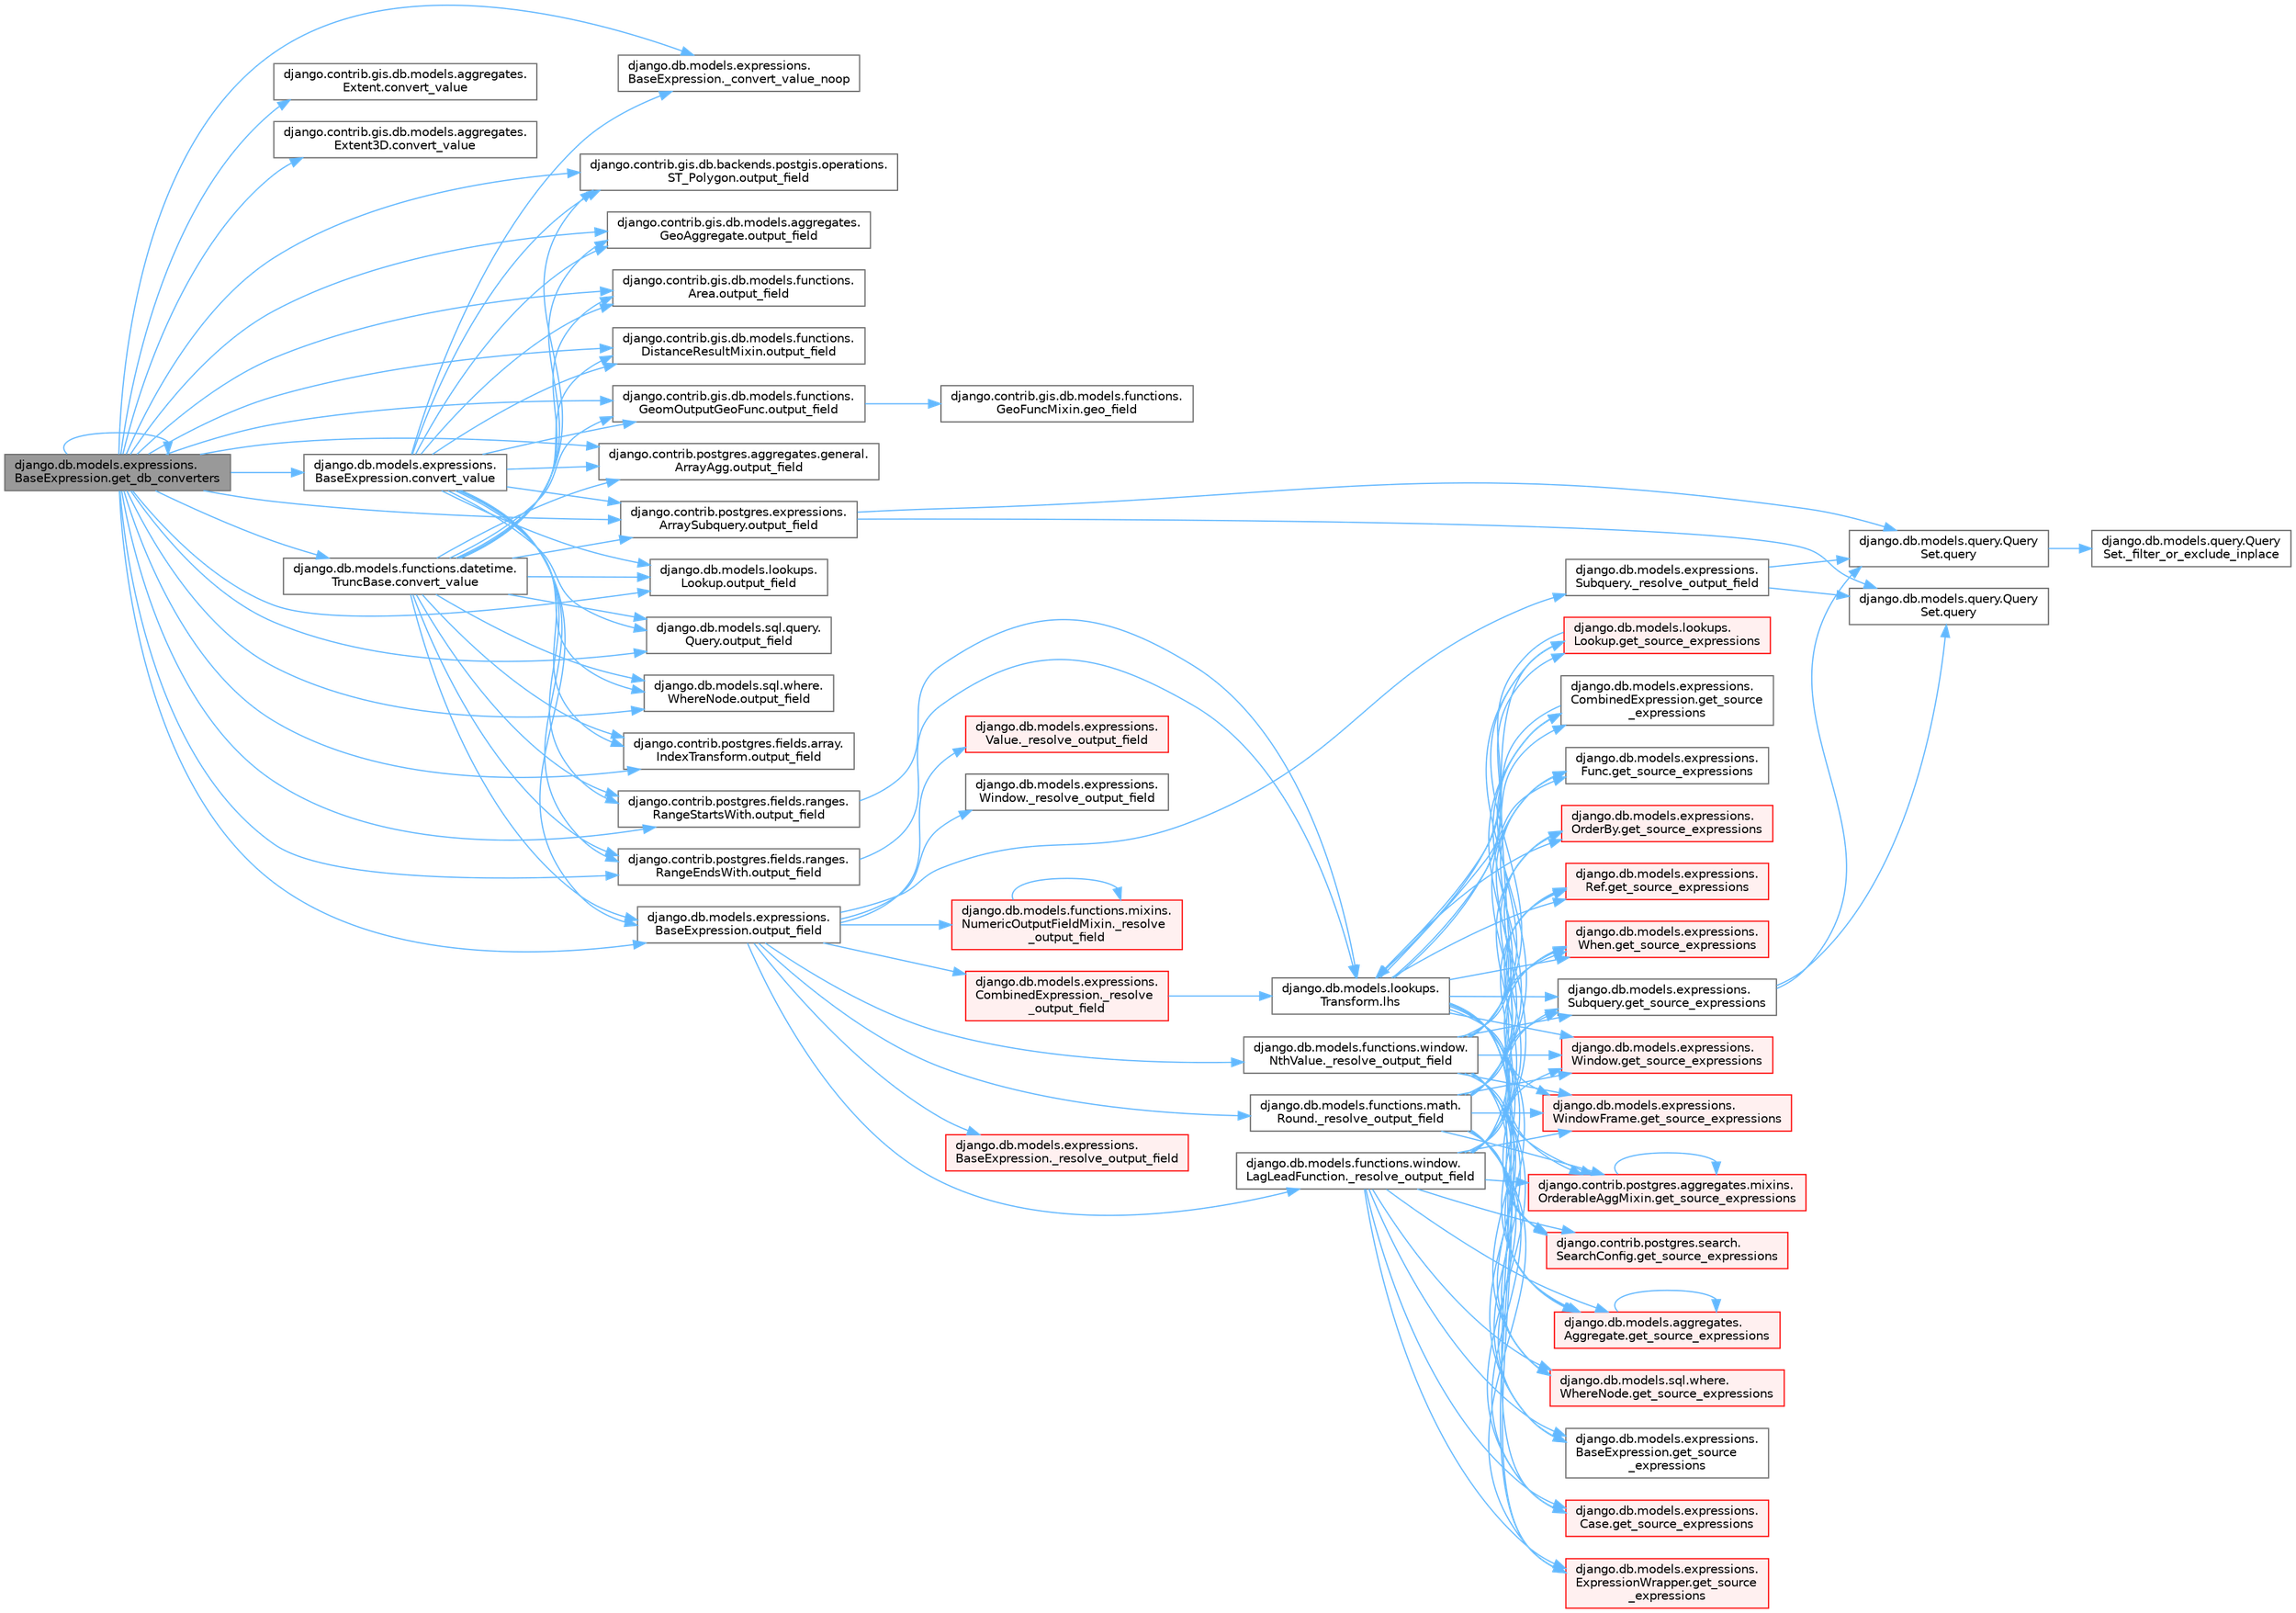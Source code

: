 digraph "django.db.models.expressions.BaseExpression.get_db_converters"
{
 // LATEX_PDF_SIZE
  bgcolor="transparent";
  edge [fontname=Helvetica,fontsize=10,labelfontname=Helvetica,labelfontsize=10];
  node [fontname=Helvetica,fontsize=10,shape=box,height=0.2,width=0.4];
  rankdir="LR";
  Node1 [id="Node000001",label="django.db.models.expressions.\lBaseExpression.get_db_converters",height=0.2,width=0.4,color="gray40", fillcolor="grey60", style="filled", fontcolor="black",tooltip=" "];
  Node1 -> Node2 [id="edge1_Node000001_Node000002",color="steelblue1",style="solid",tooltip=" "];
  Node2 [id="Node000002",label="django.db.models.expressions.\lBaseExpression._convert_value_noop",height=0.2,width=0.4,color="grey40", fillcolor="white", style="filled",URL="$classdjango_1_1db_1_1models_1_1expressions_1_1_base_expression.html#ab5ceb6e73f3fb7c1af5eff8178e89497",tooltip=" "];
  Node1 -> Node3 [id="edge2_Node000001_Node000003",color="steelblue1",style="solid",tooltip=" "];
  Node3 [id="Node000003",label="django.contrib.gis.db.models.aggregates.\lExtent.convert_value",height=0.2,width=0.4,color="grey40", fillcolor="white", style="filled",URL="$classdjango_1_1contrib_1_1gis_1_1db_1_1models_1_1aggregates_1_1_extent.html#a0e98a85431d68f39bbe29e9fc02e1348",tooltip=" "];
  Node1 -> Node4 [id="edge3_Node000001_Node000004",color="steelblue1",style="solid",tooltip=" "];
  Node4 [id="Node000004",label="django.contrib.gis.db.models.aggregates.\lExtent3D.convert_value",height=0.2,width=0.4,color="grey40", fillcolor="white", style="filled",URL="$classdjango_1_1contrib_1_1gis_1_1db_1_1models_1_1aggregates_1_1_extent3_d.html#a6f8d527a906f89f7a002952ec09fbf1d",tooltip=" "];
  Node1 -> Node5 [id="edge4_Node000001_Node000005",color="steelblue1",style="solid",tooltip=" "];
  Node5 [id="Node000005",label="django.db.models.expressions.\lBaseExpression.convert_value",height=0.2,width=0.4,color="grey40", fillcolor="white", style="filled",URL="$classdjango_1_1db_1_1models_1_1expressions_1_1_base_expression.html#af112651d4a6b22c6d82e1c1b03e917ae",tooltip=" "];
  Node5 -> Node2 [id="edge5_Node000005_Node000002",color="steelblue1",style="solid",tooltip=" "];
  Node5 -> Node6 [id="edge6_Node000005_Node000006",color="steelblue1",style="solid",tooltip=" "];
  Node6 [id="Node000006",label="django.contrib.gis.db.backends.postgis.operations.\lST_Polygon.output_field",height=0.2,width=0.4,color="grey40", fillcolor="white", style="filled",URL="$classdjango_1_1contrib_1_1gis_1_1db_1_1backends_1_1postgis_1_1operations_1_1_s_t___polygon.html#a4427b1b0cb4e6df4fde6c045c562118a",tooltip=" "];
  Node5 -> Node7 [id="edge7_Node000005_Node000007",color="steelblue1",style="solid",tooltip=" "];
  Node7 [id="Node000007",label="django.contrib.gis.db.models.aggregates.\lGeoAggregate.output_field",height=0.2,width=0.4,color="grey40", fillcolor="white", style="filled",URL="$classdjango_1_1contrib_1_1gis_1_1db_1_1models_1_1aggregates_1_1_geo_aggregate.html#a1f680d71d32335c5854387fa09555108",tooltip=" "];
  Node5 -> Node8 [id="edge8_Node000005_Node000008",color="steelblue1",style="solid",tooltip=" "];
  Node8 [id="Node000008",label="django.contrib.gis.db.models.functions.\lArea.output_field",height=0.2,width=0.4,color="grey40", fillcolor="white", style="filled",URL="$classdjango_1_1contrib_1_1gis_1_1db_1_1models_1_1functions_1_1_area.html#a017724b08cd640b0e7e834e003cc103d",tooltip=" "];
  Node5 -> Node9 [id="edge9_Node000005_Node000009",color="steelblue1",style="solid",tooltip=" "];
  Node9 [id="Node000009",label="django.contrib.gis.db.models.functions.\lDistanceResultMixin.output_field",height=0.2,width=0.4,color="grey40", fillcolor="white", style="filled",URL="$classdjango_1_1contrib_1_1gis_1_1db_1_1models_1_1functions_1_1_distance_result_mixin.html#af219b5c12f89e181ada240244818e239",tooltip=" "];
  Node5 -> Node10 [id="edge10_Node000005_Node000010",color="steelblue1",style="solid",tooltip=" "];
  Node10 [id="Node000010",label="django.contrib.gis.db.models.functions.\lGeomOutputGeoFunc.output_field",height=0.2,width=0.4,color="grey40", fillcolor="white", style="filled",URL="$classdjango_1_1contrib_1_1gis_1_1db_1_1models_1_1functions_1_1_geom_output_geo_func.html#a55415993f9af0a2cbde3681557342482",tooltip=" "];
  Node10 -> Node11 [id="edge11_Node000010_Node000011",color="steelblue1",style="solid",tooltip=" "];
  Node11 [id="Node000011",label="django.contrib.gis.db.models.functions.\lGeoFuncMixin.geo_field",height=0.2,width=0.4,color="grey40", fillcolor="white", style="filled",URL="$classdjango_1_1contrib_1_1gis_1_1db_1_1models_1_1functions_1_1_geo_func_mixin.html#aae4bfeb201602d13218e58d1778b4c1b",tooltip=" "];
  Node5 -> Node12 [id="edge12_Node000005_Node000012",color="steelblue1",style="solid",tooltip=" "];
  Node12 [id="Node000012",label="django.contrib.postgres.aggregates.general.\lArrayAgg.output_field",height=0.2,width=0.4,color="grey40", fillcolor="white", style="filled",URL="$classdjango_1_1contrib_1_1postgres_1_1aggregates_1_1general_1_1_array_agg.html#a845ed6cbbb6d6fe470d9478934ade450",tooltip=" "];
  Node5 -> Node13 [id="edge13_Node000005_Node000013",color="steelblue1",style="solid",tooltip=" "];
  Node13 [id="Node000013",label="django.contrib.postgres.expressions.\lArraySubquery.output_field",height=0.2,width=0.4,color="grey40", fillcolor="white", style="filled",URL="$classdjango_1_1contrib_1_1postgres_1_1expressions_1_1_array_subquery.html#adfc4d450008ff7b23517e73cbd1ad172",tooltip=" "];
  Node13 -> Node14 [id="edge14_Node000013_Node000014",color="steelblue1",style="solid",tooltip=" "];
  Node14 [id="Node000014",label="django.db.models.query.Query\lSet.query",height=0.2,width=0.4,color="grey40", fillcolor="white", style="filled",URL="$classdjango_1_1db_1_1models_1_1query_1_1_query_set.html#a8028ed81b109acb162489dbd16604c83",tooltip=" "];
  Node14 -> Node15 [id="edge15_Node000014_Node000015",color="steelblue1",style="solid",tooltip=" "];
  Node15 [id="Node000015",label="django.db.models.query.Query\lSet._filter_or_exclude_inplace",height=0.2,width=0.4,color="grey40", fillcolor="white", style="filled",URL="$classdjango_1_1db_1_1models_1_1query_1_1_query_set.html#aabeb9102e4ff687eea5dc3a6d54a8a29",tooltip=" "];
  Node13 -> Node16 [id="edge16_Node000013_Node000016",color="steelblue1",style="solid",tooltip=" "];
  Node16 [id="Node000016",label="django.db.models.query.Query\lSet.query",height=0.2,width=0.4,color="grey40", fillcolor="white", style="filled",URL="$classdjango_1_1db_1_1models_1_1query_1_1_query_set.html#a0b0307a9b3f65303afb2c5783372d2c2",tooltip=" "];
  Node5 -> Node17 [id="edge17_Node000005_Node000017",color="steelblue1",style="solid",tooltip=" "];
  Node17 [id="Node000017",label="django.contrib.postgres.fields.array.\lIndexTransform.output_field",height=0.2,width=0.4,color="grey40", fillcolor="white", style="filled",URL="$classdjango_1_1contrib_1_1postgres_1_1fields_1_1array_1_1_index_transform.html#ae3ca901f64e761da8d9dff087275f9ef",tooltip=" "];
  Node5 -> Node18 [id="edge18_Node000005_Node000018",color="steelblue1",style="solid",tooltip=" "];
  Node18 [id="Node000018",label="django.contrib.postgres.fields.ranges.\lRangeEndsWith.output_field",height=0.2,width=0.4,color="grey40", fillcolor="white", style="filled",URL="$classdjango_1_1contrib_1_1postgres_1_1fields_1_1ranges_1_1_range_ends_with.html#ab81e75d2435974b6171ddb1cbce4ebd9",tooltip=" "];
  Node18 -> Node19 [id="edge19_Node000018_Node000019",color="steelblue1",style="solid",tooltip=" "];
  Node19 [id="Node000019",label="django.db.models.lookups.\lTransform.lhs",height=0.2,width=0.4,color="grey40", fillcolor="white", style="filled",URL="$classdjango_1_1db_1_1models_1_1lookups_1_1_transform.html#ac0ce01e192abd1a739a4c77fcc8a1bf9",tooltip=" "];
  Node19 -> Node20 [id="edge20_Node000019_Node000020",color="steelblue1",style="solid",tooltip=" "];
  Node20 [id="Node000020",label="django.contrib.postgres.aggregates.mixins.\lOrderableAggMixin.get_source_expressions",height=0.2,width=0.4,color="red", fillcolor="#FFF0F0", style="filled",URL="$classdjango_1_1contrib_1_1postgres_1_1aggregates_1_1mixins_1_1_orderable_agg_mixin.html#abed9d6bb5142aafc8b77ac03f9d7a989",tooltip=" "];
  Node20 -> Node20 [id="edge21_Node000020_Node000020",color="steelblue1",style="solid",tooltip=" "];
  Node19 -> Node34 [id="edge22_Node000019_Node000034",color="steelblue1",style="solid",tooltip=" "];
  Node34 [id="Node000034",label="django.contrib.postgres.search.\lSearchConfig.get_source_expressions",height=0.2,width=0.4,color="red", fillcolor="#FFF0F0", style="filled",URL="$classdjango_1_1contrib_1_1postgres_1_1search_1_1_search_config.html#a2c17d4dfedc6381528df8a0a1b3751bf",tooltip=" "];
  Node19 -> Node37 [id="edge23_Node000019_Node000037",color="steelblue1",style="solid",tooltip=" "];
  Node37 [id="Node000037",label="django.db.models.aggregates.\lAggregate.get_source_expressions",height=0.2,width=0.4,color="red", fillcolor="#FFF0F0", style="filled",URL="$classdjango_1_1db_1_1models_1_1aggregates_1_1_aggregate.html#a4a47839518c013f780a931e4bcf2d4f1",tooltip=" "];
  Node37 -> Node37 [id="edge24_Node000037_Node000037",color="steelblue1",style="solid",tooltip=" "];
  Node19 -> Node266 [id="edge25_Node000019_Node000266",color="steelblue1",style="solid",tooltip=" "];
  Node266 [id="Node000266",label="django.db.models.expressions.\lBaseExpression.get_source\l_expressions",height=0.2,width=0.4,color="grey40", fillcolor="white", style="filled",URL="$classdjango_1_1db_1_1models_1_1expressions_1_1_base_expression.html#a1a052b2bf91363cc1367dbffb2b47708",tooltip=" "];
  Node19 -> Node267 [id="edge26_Node000019_Node000267",color="steelblue1",style="solid",tooltip=" "];
  Node267 [id="Node000267",label="django.db.models.expressions.\lCase.get_source_expressions",height=0.2,width=0.4,color="red", fillcolor="#FFF0F0", style="filled",URL="$classdjango_1_1db_1_1models_1_1expressions_1_1_case.html#a342de2ff64d7b1a41e1a86d89dee51b4",tooltip=" "];
  Node19 -> Node274 [id="edge27_Node000019_Node000274",color="steelblue1",style="solid",tooltip=" "];
  Node274 [id="Node000274",label="django.db.models.expressions.\lCombinedExpression.get_source\l_expressions",height=0.2,width=0.4,color="grey40", fillcolor="white", style="filled",URL="$classdjango_1_1db_1_1models_1_1expressions_1_1_combined_expression.html#a310a894787d41c927558cb35b23d3a90",tooltip=" "];
  Node274 -> Node19 [id="edge28_Node000274_Node000019",color="steelblue1",style="solid",tooltip=" "];
  Node19 -> Node275 [id="edge29_Node000019_Node000275",color="steelblue1",style="solid",tooltip=" "];
  Node275 [id="Node000275",label="django.db.models.expressions.\lExpressionWrapper.get_source\l_expressions",height=0.2,width=0.4,color="red", fillcolor="#FFF0F0", style="filled",URL="$classdjango_1_1db_1_1models_1_1expressions_1_1_expression_wrapper.html#abdd54fb24f108830588d86a69e619e8f",tooltip=" "];
  Node19 -> Node279 [id="edge30_Node000019_Node000279",color="steelblue1",style="solid",tooltip=" "];
  Node279 [id="Node000279",label="django.db.models.expressions.\lFunc.get_source_expressions",height=0.2,width=0.4,color="grey40", fillcolor="white", style="filled",URL="$classdjango_1_1db_1_1models_1_1expressions_1_1_func.html#a2edd81324f310981c50c4d7d6b02fc36",tooltip=" "];
  Node19 -> Node280 [id="edge31_Node000019_Node000280",color="steelblue1",style="solid",tooltip=" "];
  Node280 [id="Node000280",label="django.db.models.expressions.\lOrderBy.get_source_expressions",height=0.2,width=0.4,color="red", fillcolor="#FFF0F0", style="filled",URL="$classdjango_1_1db_1_1models_1_1expressions_1_1_order_by.html#aa0b698a72cab3662300d9849e2e0b2df",tooltip=" "];
  Node19 -> Node281 [id="edge32_Node000019_Node000281",color="steelblue1",style="solid",tooltip=" "];
  Node281 [id="Node000281",label="django.db.models.expressions.\lRef.get_source_expressions",height=0.2,width=0.4,color="red", fillcolor="#FFF0F0", style="filled",URL="$classdjango_1_1db_1_1models_1_1expressions_1_1_ref.html#a34966901a7ce794db70ff599b65fe2ce",tooltip=" "];
  Node19 -> Node282 [id="edge33_Node000019_Node000282",color="steelblue1",style="solid",tooltip=" "];
  Node282 [id="Node000282",label="django.db.models.expressions.\lSubquery.get_source_expressions",height=0.2,width=0.4,color="grey40", fillcolor="white", style="filled",URL="$classdjango_1_1db_1_1models_1_1expressions_1_1_subquery.html#a39b90b2b3d0ee3caf0b75571062f214e",tooltip=" "];
  Node282 -> Node14 [id="edge34_Node000282_Node000014",color="steelblue1",style="solid",tooltip=" "];
  Node282 -> Node16 [id="edge35_Node000282_Node000016",color="steelblue1",style="solid",tooltip=" "];
  Node19 -> Node283 [id="edge36_Node000019_Node000283",color="steelblue1",style="solid",tooltip=" "];
  Node283 [id="Node000283",label="django.db.models.expressions.\lWhen.get_source_expressions",height=0.2,width=0.4,color="red", fillcolor="#FFF0F0", style="filled",URL="$classdjango_1_1db_1_1models_1_1expressions_1_1_when.html#aed38e210fabf48478aed2ff00ccbdfbe",tooltip=" "];
  Node19 -> Node288 [id="edge37_Node000019_Node000288",color="steelblue1",style="solid",tooltip=" "];
  Node288 [id="Node000288",label="django.db.models.expressions.\lWindow.get_source_expressions",height=0.2,width=0.4,color="red", fillcolor="#FFF0F0", style="filled",URL="$classdjango_1_1db_1_1models_1_1expressions_1_1_window.html#a52d79e8fa282239e67f8d9cdc5112388",tooltip=" "];
  Node19 -> Node290 [id="edge38_Node000019_Node000290",color="steelblue1",style="solid",tooltip=" "];
  Node290 [id="Node000290",label="django.db.models.expressions.\lWindowFrame.get_source_expressions",height=0.2,width=0.4,color="red", fillcolor="#FFF0F0", style="filled",URL="$classdjango_1_1db_1_1models_1_1expressions_1_1_window_frame.html#a4b54c4c9b4c4a68308953d25703a2544",tooltip=" "];
  Node19 -> Node2902 [id="edge39_Node000019_Node002902",color="steelblue1",style="solid",tooltip=" "];
  Node2902 [id="Node002902",label="django.db.models.lookups.\lLookup.get_source_expressions",height=0.2,width=0.4,color="red", fillcolor="#FFF0F0", style="filled",URL="$classdjango_1_1db_1_1models_1_1lookups_1_1_lookup.html#ab733397a7e7276a69a7092430799a22a",tooltip=" "];
  Node2902 -> Node19 [id="edge40_Node002902_Node000019",color="steelblue1",style="solid",tooltip=" "];
  Node19 -> Node2904 [id="edge41_Node000019_Node002904",color="steelblue1",style="solid",tooltip=" "];
  Node2904 [id="Node002904",label="django.db.models.sql.where.\lWhereNode.get_source_expressions",height=0.2,width=0.4,color="red", fillcolor="#FFF0F0", style="filled",URL="$classdjango_1_1db_1_1models_1_1sql_1_1where_1_1_where_node.html#ae3155308ff1faf4914e3e7f0134f49d7",tooltip=" "];
  Node5 -> Node261 [id="edge42_Node000005_Node000261",color="steelblue1",style="solid",tooltip=" "];
  Node261 [id="Node000261",label="django.contrib.postgres.fields.ranges.\lRangeStartsWith.output_field",height=0.2,width=0.4,color="grey40", fillcolor="white", style="filled",URL="$classdjango_1_1contrib_1_1postgres_1_1fields_1_1ranges_1_1_range_starts_with.html#a4e864cbda43e695a0ae6b2c3b4ced157",tooltip=" "];
  Node261 -> Node19 [id="edge43_Node000261_Node000019",color="steelblue1",style="solid",tooltip=" "];
  Node5 -> Node262 [id="edge44_Node000005_Node000262",color="steelblue1",style="solid",tooltip=" "];
  Node262 [id="Node000262",label="django.db.models.expressions.\lBaseExpression.output_field",height=0.2,width=0.4,color="grey40", fillcolor="white", style="filled",URL="$classdjango_1_1db_1_1models_1_1expressions_1_1_base_expression.html#a7f0982cb1de5cdeaa7f043c3ae611a6d",tooltip=" "];
  Node262 -> Node263 [id="edge45_Node000262_Node000263",color="steelblue1",style="solid",tooltip=" "];
  Node263 [id="Node000263",label="django.db.models.expressions.\lBaseExpression._resolve_output_field",height=0.2,width=0.4,color="red", fillcolor="#FFF0F0", style="filled",URL="$classdjango_1_1db_1_1models_1_1expressions_1_1_base_expression.html#a4d77b67d8a2c12f240cfa67a218742d9",tooltip=" "];
  Node262 -> Node4454 [id="edge46_Node000262_Node004454",color="steelblue1",style="solid",tooltip=" "];
  Node4454 [id="Node004454",label="django.db.models.expressions.\lCombinedExpression._resolve\l_output_field",height=0.2,width=0.4,color="red", fillcolor="#FFF0F0", style="filled",URL="$classdjango_1_1db_1_1models_1_1expressions_1_1_combined_expression.html#ad5c6df54cfa479187073e305a8cbae20",tooltip=" "];
  Node4454 -> Node19 [id="edge47_Node004454_Node000019",color="steelblue1",style="solid",tooltip=" "];
  Node262 -> Node4456 [id="edge48_Node000262_Node004456",color="steelblue1",style="solid",tooltip=" "];
  Node4456 [id="Node004456",label="django.db.models.expressions.\lSubquery._resolve_output_field",height=0.2,width=0.4,color="grey40", fillcolor="white", style="filled",URL="$classdjango_1_1db_1_1models_1_1expressions_1_1_subquery.html#a1e6f5dc8cd3e49d208c9b8770607552d",tooltip=" "];
  Node4456 -> Node14 [id="edge49_Node004456_Node000014",color="steelblue1",style="solid",tooltip=" "];
  Node4456 -> Node16 [id="edge50_Node004456_Node000016",color="steelblue1",style="solid",tooltip=" "];
  Node262 -> Node4457 [id="edge51_Node000262_Node004457",color="steelblue1",style="solid",tooltip=" "];
  Node4457 [id="Node004457",label="django.db.models.expressions.\lValue._resolve_output_field",height=0.2,width=0.4,color="red", fillcolor="#FFF0F0", style="filled",URL="$classdjango_1_1db_1_1models_1_1expressions_1_1_value.html#af1af121c7b76f0e7325f3276049675dd",tooltip=" "];
  Node262 -> Node4458 [id="edge52_Node000262_Node004458",color="steelblue1",style="solid",tooltip=" "];
  Node4458 [id="Node004458",label="django.db.models.expressions.\lWindow._resolve_output_field",height=0.2,width=0.4,color="grey40", fillcolor="white", style="filled",URL="$classdjango_1_1db_1_1models_1_1expressions_1_1_window.html#a165cffc4e962ae979c8c6bf5f1ed30bd",tooltip=" "];
  Node262 -> Node4459 [id="edge53_Node000262_Node004459",color="steelblue1",style="solid",tooltip=" "];
  Node4459 [id="Node004459",label="django.db.models.functions.math.\lRound._resolve_output_field",height=0.2,width=0.4,color="grey40", fillcolor="white", style="filled",URL="$classdjango_1_1db_1_1models_1_1functions_1_1math_1_1_round.html#aa7b9332c35bc83a0f7055177fb9304e3",tooltip=" "];
  Node4459 -> Node20 [id="edge54_Node004459_Node000020",color="steelblue1",style="solid",tooltip=" "];
  Node4459 -> Node34 [id="edge55_Node004459_Node000034",color="steelblue1",style="solid",tooltip=" "];
  Node4459 -> Node37 [id="edge56_Node004459_Node000037",color="steelblue1",style="solid",tooltip=" "];
  Node4459 -> Node266 [id="edge57_Node004459_Node000266",color="steelblue1",style="solid",tooltip=" "];
  Node4459 -> Node267 [id="edge58_Node004459_Node000267",color="steelblue1",style="solid",tooltip=" "];
  Node4459 -> Node274 [id="edge59_Node004459_Node000274",color="steelblue1",style="solid",tooltip=" "];
  Node4459 -> Node275 [id="edge60_Node004459_Node000275",color="steelblue1",style="solid",tooltip=" "];
  Node4459 -> Node279 [id="edge61_Node004459_Node000279",color="steelblue1",style="solid",tooltip=" "];
  Node4459 -> Node280 [id="edge62_Node004459_Node000280",color="steelblue1",style="solid",tooltip=" "];
  Node4459 -> Node281 [id="edge63_Node004459_Node000281",color="steelblue1",style="solid",tooltip=" "];
  Node4459 -> Node282 [id="edge64_Node004459_Node000282",color="steelblue1",style="solid",tooltip=" "];
  Node4459 -> Node283 [id="edge65_Node004459_Node000283",color="steelblue1",style="solid",tooltip=" "];
  Node4459 -> Node288 [id="edge66_Node004459_Node000288",color="steelblue1",style="solid",tooltip=" "];
  Node4459 -> Node290 [id="edge67_Node004459_Node000290",color="steelblue1",style="solid",tooltip=" "];
  Node4459 -> Node2902 [id="edge68_Node004459_Node002902",color="steelblue1",style="solid",tooltip=" "];
  Node4459 -> Node2904 [id="edge69_Node004459_Node002904",color="steelblue1",style="solid",tooltip=" "];
  Node262 -> Node4460 [id="edge70_Node000262_Node004460",color="steelblue1",style="solid",tooltip=" "];
  Node4460 [id="Node004460",label="django.db.models.functions.mixins.\lNumericOutputFieldMixin._resolve\l_output_field",height=0.2,width=0.4,color="red", fillcolor="#FFF0F0", style="filled",URL="$classdjango_1_1db_1_1models_1_1functions_1_1mixins_1_1_numeric_output_field_mixin.html#ada10dc529cfe036597471f6439dfb0c5",tooltip=" "];
  Node4460 -> Node4460 [id="edge71_Node004460_Node004460",color="steelblue1",style="solid",tooltip=" "];
  Node262 -> Node4461 [id="edge72_Node000262_Node004461",color="steelblue1",style="solid",tooltip=" "];
  Node4461 [id="Node004461",label="django.db.models.functions.window.\lLagLeadFunction._resolve_output_field",height=0.2,width=0.4,color="grey40", fillcolor="white", style="filled",URL="$classdjango_1_1db_1_1models_1_1functions_1_1window_1_1_lag_lead_function.html#ad9fef4f0de0bae4168483d83bf154eb5",tooltip=" "];
  Node4461 -> Node20 [id="edge73_Node004461_Node000020",color="steelblue1",style="solid",tooltip=" "];
  Node4461 -> Node34 [id="edge74_Node004461_Node000034",color="steelblue1",style="solid",tooltip=" "];
  Node4461 -> Node37 [id="edge75_Node004461_Node000037",color="steelblue1",style="solid",tooltip=" "];
  Node4461 -> Node266 [id="edge76_Node004461_Node000266",color="steelblue1",style="solid",tooltip=" "];
  Node4461 -> Node267 [id="edge77_Node004461_Node000267",color="steelblue1",style="solid",tooltip=" "];
  Node4461 -> Node274 [id="edge78_Node004461_Node000274",color="steelblue1",style="solid",tooltip=" "];
  Node4461 -> Node275 [id="edge79_Node004461_Node000275",color="steelblue1",style="solid",tooltip=" "];
  Node4461 -> Node279 [id="edge80_Node004461_Node000279",color="steelblue1",style="solid",tooltip=" "];
  Node4461 -> Node280 [id="edge81_Node004461_Node000280",color="steelblue1",style="solid",tooltip=" "];
  Node4461 -> Node281 [id="edge82_Node004461_Node000281",color="steelblue1",style="solid",tooltip=" "];
  Node4461 -> Node282 [id="edge83_Node004461_Node000282",color="steelblue1",style="solid",tooltip=" "];
  Node4461 -> Node283 [id="edge84_Node004461_Node000283",color="steelblue1",style="solid",tooltip=" "];
  Node4461 -> Node288 [id="edge85_Node004461_Node000288",color="steelblue1",style="solid",tooltip=" "];
  Node4461 -> Node290 [id="edge86_Node004461_Node000290",color="steelblue1",style="solid",tooltip=" "];
  Node4461 -> Node2902 [id="edge87_Node004461_Node002902",color="steelblue1",style="solid",tooltip=" "];
  Node4461 -> Node2904 [id="edge88_Node004461_Node002904",color="steelblue1",style="solid",tooltip=" "];
  Node262 -> Node4462 [id="edge89_Node000262_Node004462",color="steelblue1",style="solid",tooltip=" "];
  Node4462 [id="Node004462",label="django.db.models.functions.window.\lNthValue._resolve_output_field",height=0.2,width=0.4,color="grey40", fillcolor="white", style="filled",URL="$classdjango_1_1db_1_1models_1_1functions_1_1window_1_1_nth_value.html#a01f5c13b954177f7f499ab3a354aa38a",tooltip=" "];
  Node4462 -> Node20 [id="edge90_Node004462_Node000020",color="steelblue1",style="solid",tooltip=" "];
  Node4462 -> Node34 [id="edge91_Node004462_Node000034",color="steelblue1",style="solid",tooltip=" "];
  Node4462 -> Node37 [id="edge92_Node004462_Node000037",color="steelblue1",style="solid",tooltip=" "];
  Node4462 -> Node266 [id="edge93_Node004462_Node000266",color="steelblue1",style="solid",tooltip=" "];
  Node4462 -> Node267 [id="edge94_Node004462_Node000267",color="steelblue1",style="solid",tooltip=" "];
  Node4462 -> Node274 [id="edge95_Node004462_Node000274",color="steelblue1",style="solid",tooltip=" "];
  Node4462 -> Node275 [id="edge96_Node004462_Node000275",color="steelblue1",style="solid",tooltip=" "];
  Node4462 -> Node279 [id="edge97_Node004462_Node000279",color="steelblue1",style="solid",tooltip=" "];
  Node4462 -> Node280 [id="edge98_Node004462_Node000280",color="steelblue1",style="solid",tooltip=" "];
  Node4462 -> Node281 [id="edge99_Node004462_Node000281",color="steelblue1",style="solid",tooltip=" "];
  Node4462 -> Node282 [id="edge100_Node004462_Node000282",color="steelblue1",style="solid",tooltip=" "];
  Node4462 -> Node283 [id="edge101_Node004462_Node000283",color="steelblue1",style="solid",tooltip=" "];
  Node4462 -> Node288 [id="edge102_Node004462_Node000288",color="steelblue1",style="solid",tooltip=" "];
  Node4462 -> Node290 [id="edge103_Node004462_Node000290",color="steelblue1",style="solid",tooltip=" "];
  Node4462 -> Node2902 [id="edge104_Node004462_Node002902",color="steelblue1",style="solid",tooltip=" "];
  Node4462 -> Node2904 [id="edge105_Node004462_Node002904",color="steelblue1",style="solid",tooltip=" "];
  Node5 -> Node1439 [id="edge106_Node000005_Node001439",color="steelblue1",style="solid",tooltip=" "];
  Node1439 [id="Node001439",label="django.db.models.lookups.\lLookup.output_field",height=0.2,width=0.4,color="grey40", fillcolor="white", style="filled",URL="$classdjango_1_1db_1_1models_1_1lookups_1_1_lookup.html#ac5f7b4f3c6722942ef415a8f83b98745",tooltip=" "];
  Node5 -> Node1440 [id="edge107_Node000005_Node001440",color="steelblue1",style="solid",tooltip=" "];
  Node1440 [id="Node001440",label="django.db.models.sql.query.\lQuery.output_field",height=0.2,width=0.4,color="grey40", fillcolor="white", style="filled",URL="$classdjango_1_1db_1_1models_1_1sql_1_1query_1_1_query.html#a53ec5a7472740d502ccbe1a6e526aa26",tooltip=" "];
  Node5 -> Node1441 [id="edge108_Node000005_Node001441",color="steelblue1",style="solid",tooltip=" "];
  Node1441 [id="Node001441",label="django.db.models.sql.where.\lWhereNode.output_field",height=0.2,width=0.4,color="grey40", fillcolor="white", style="filled",URL="$classdjango_1_1db_1_1models_1_1sql_1_1where_1_1_where_node.html#ac9648ee33da9c2746f6ca859befdf6b2",tooltip=" "];
  Node1 -> Node4530 [id="edge109_Node000001_Node004530",color="steelblue1",style="solid",tooltip=" "];
  Node4530 [id="Node004530",label="django.db.models.functions.datetime.\lTruncBase.convert_value",height=0.2,width=0.4,color="grey40", fillcolor="white", style="filled",URL="$classdjango_1_1db_1_1models_1_1functions_1_1datetime_1_1_trunc_base.html#a66c33e72d7542df478d2b18b3c7a25d1",tooltip=" "];
  Node4530 -> Node6 [id="edge110_Node004530_Node000006",color="steelblue1",style="solid",tooltip=" "];
  Node4530 -> Node7 [id="edge111_Node004530_Node000007",color="steelblue1",style="solid",tooltip=" "];
  Node4530 -> Node8 [id="edge112_Node004530_Node000008",color="steelblue1",style="solid",tooltip=" "];
  Node4530 -> Node9 [id="edge113_Node004530_Node000009",color="steelblue1",style="solid",tooltip=" "];
  Node4530 -> Node10 [id="edge114_Node004530_Node000010",color="steelblue1",style="solid",tooltip=" "];
  Node4530 -> Node12 [id="edge115_Node004530_Node000012",color="steelblue1",style="solid",tooltip=" "];
  Node4530 -> Node13 [id="edge116_Node004530_Node000013",color="steelblue1",style="solid",tooltip=" "];
  Node4530 -> Node17 [id="edge117_Node004530_Node000017",color="steelblue1",style="solid",tooltip=" "];
  Node4530 -> Node18 [id="edge118_Node004530_Node000018",color="steelblue1",style="solid",tooltip=" "];
  Node4530 -> Node261 [id="edge119_Node004530_Node000261",color="steelblue1",style="solid",tooltip=" "];
  Node4530 -> Node262 [id="edge120_Node004530_Node000262",color="steelblue1",style="solid",tooltip=" "];
  Node4530 -> Node1439 [id="edge121_Node004530_Node001439",color="steelblue1",style="solid",tooltip=" "];
  Node4530 -> Node1440 [id="edge122_Node004530_Node001440",color="steelblue1",style="solid",tooltip=" "];
  Node4530 -> Node1441 [id="edge123_Node004530_Node001441",color="steelblue1",style="solid",tooltip=" "];
  Node1 -> Node1 [id="edge124_Node000001_Node000001",color="steelblue1",style="solid",tooltip=" "];
  Node1 -> Node6 [id="edge125_Node000001_Node000006",color="steelblue1",style="solid",tooltip=" "];
  Node1 -> Node7 [id="edge126_Node000001_Node000007",color="steelblue1",style="solid",tooltip=" "];
  Node1 -> Node8 [id="edge127_Node000001_Node000008",color="steelblue1",style="solid",tooltip=" "];
  Node1 -> Node9 [id="edge128_Node000001_Node000009",color="steelblue1",style="solid",tooltip=" "];
  Node1 -> Node10 [id="edge129_Node000001_Node000010",color="steelblue1",style="solid",tooltip=" "];
  Node1 -> Node12 [id="edge130_Node000001_Node000012",color="steelblue1",style="solid",tooltip=" "];
  Node1 -> Node13 [id="edge131_Node000001_Node000013",color="steelblue1",style="solid",tooltip=" "];
  Node1 -> Node17 [id="edge132_Node000001_Node000017",color="steelblue1",style="solid",tooltip=" "];
  Node1 -> Node18 [id="edge133_Node000001_Node000018",color="steelblue1",style="solid",tooltip=" "];
  Node1 -> Node261 [id="edge134_Node000001_Node000261",color="steelblue1",style="solid",tooltip=" "];
  Node1 -> Node262 [id="edge135_Node000001_Node000262",color="steelblue1",style="solid",tooltip=" "];
  Node1 -> Node1439 [id="edge136_Node000001_Node001439",color="steelblue1",style="solid",tooltip=" "];
  Node1 -> Node1440 [id="edge137_Node000001_Node001440",color="steelblue1",style="solid",tooltip=" "];
  Node1 -> Node1441 [id="edge138_Node000001_Node001441",color="steelblue1",style="solid",tooltip=" "];
}
